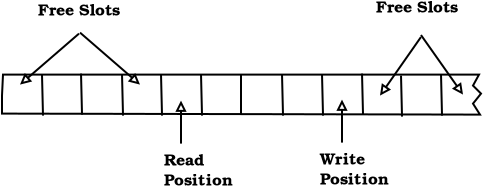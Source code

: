 <?xml version="1.0" encoding="UTF-8"?>
<dia:diagram xmlns:dia="http://www.lysator.liu.se/~alla/dia/"><dia:layer name="Background" visible="true"><dia:object type="Standard - Polygon" version="0" id="O0"><dia:attribute name="obj_pos"><dia:point val="5.1,6.05"/></dia:attribute><dia:attribute name="obj_bb"><dia:rectangle val="5,6;29.067,8.1"/></dia:attribute><dia:attribute name="poly_points"><dia:point val="5.1,6.05"/><dia:point val="28.9,6.05"/><dia:point val="28.6,6.6"/><dia:point val="29,7"/><dia:point val="28.6,7.5"/><dia:point val="28.95,8.05"/><dia:point val="5.05,8"/><dia:point val="5.05,7.1"/></dia:attribute><dia:attribute name="show_background"><dia:boolean val="true"/></dia:attribute></dia:object><dia:object type="Standard - Line" version="0" id="O1"><dia:attribute name="obj_pos"><dia:point val="7.05,6.05"/></dia:attribute><dia:attribute name="obj_bb"><dia:rectangle val="6.999,5.999;7.151,8.151"/></dia:attribute><dia:attribute name="conn_endpoints"><dia:point val="7.05,6.05"/><dia:point val="7.1,8.1"/></dia:attribute><dia:attribute name="numcp"><dia:int val="1"/></dia:attribute></dia:object><dia:object type="Standard - Line" version="0" id="O2"><dia:attribute name="obj_pos"><dia:point val="9.001,6.001"/></dia:attribute><dia:attribute name="obj_bb"><dia:rectangle val="8.95,5.95;9.102,8.102"/></dia:attribute><dia:attribute name="conn_endpoints"><dia:point val="9.001,6.001"/><dia:point val="9.051,8.051"/></dia:attribute><dia:attribute name="numcp"><dia:int val="1"/></dia:attribute></dia:object><dia:object type="Standard - Line" version="0" id="O3"><dia:attribute name="obj_pos"><dia:point val="11.051,6.051"/></dia:attribute><dia:attribute name="obj_bb"><dia:rectangle val="11,6;11.152,8.152"/></dia:attribute><dia:attribute name="conn_endpoints"><dia:point val="11.051,6.051"/><dia:point val="11.101,8.101"/></dia:attribute><dia:attribute name="numcp"><dia:int val="1"/></dia:attribute></dia:object><dia:object type="Standard - Line" version="0" id="O4"><dia:attribute name="obj_pos"><dia:point val="13.001,6.051"/></dia:attribute><dia:attribute name="obj_bb"><dia:rectangle val="12.95,6;13.102,8.152"/></dia:attribute><dia:attribute name="conn_endpoints"><dia:point val="13.001,6.051"/><dia:point val="13.051,8.101"/></dia:attribute><dia:attribute name="numcp"><dia:int val="1"/></dia:attribute></dia:object><dia:object type="Standard - Line" version="0" id="O5"><dia:attribute name="obj_pos"><dia:point val="15.001,6.051"/></dia:attribute><dia:attribute name="obj_bb"><dia:rectangle val="14.95,6;15.102,8.152"/></dia:attribute><dia:attribute name="conn_endpoints"><dia:point val="15.001,6.051"/><dia:point val="15.051,8.101"/></dia:attribute><dia:attribute name="numcp"><dia:int val="1"/></dia:attribute></dia:object><dia:object type="Standard - Line" version="0" id="O6"><dia:attribute name="obj_pos"><dia:point val="17,6.05"/></dia:attribute><dia:attribute name="obj_bb"><dia:rectangle val="16.95,6;17.05,8.075"/></dia:attribute><dia:attribute name="conn_endpoints"><dia:point val="17,6.05"/><dia:point val="17,8.025"/></dia:attribute><dia:attribute name="numcp"><dia:int val="1"/></dia:attribute><dia:connections><dia:connection handle="0" to="O0" connection="1"/><dia:connection handle="1" to="O0" connection="11"/></dia:connections></dia:object><dia:object type="Standard - Line" version="0" id="O7"><dia:attribute name="obj_pos"><dia:point val="19.051,6.051"/></dia:attribute><dia:attribute name="obj_bb"><dia:rectangle val="19,6;19.152,8.152"/></dia:attribute><dia:attribute name="conn_endpoints"><dia:point val="19.051,6.051"/><dia:point val="19.101,8.101"/></dia:attribute><dia:attribute name="numcp"><dia:int val="1"/></dia:attribute></dia:object><dia:object type="Standard - Line" version="0" id="O8"><dia:attribute name="obj_pos"><dia:point val="21.051,6.051"/></dia:attribute><dia:attribute name="obj_bb"><dia:rectangle val="21,6;21.152,8.152"/></dia:attribute><dia:attribute name="conn_endpoints"><dia:point val="21.051,6.051"/><dia:point val="21.101,8.101"/></dia:attribute><dia:attribute name="numcp"><dia:int val="1"/></dia:attribute></dia:object><dia:object type="Standard - Line" version="0" id="O9"><dia:attribute name="obj_pos"><dia:point val="23.051,6.001"/></dia:attribute><dia:attribute name="obj_bb"><dia:rectangle val="23,5.95;23.152,8.102"/></dia:attribute><dia:attribute name="conn_endpoints"><dia:point val="23.051,6.001"/><dia:point val="23.101,8.051"/></dia:attribute><dia:attribute name="numcp"><dia:int val="1"/></dia:attribute></dia:object><dia:object type="Standard - Line" version="0" id="O10"><dia:attribute name="obj_pos"><dia:point val="25.001,6.101"/></dia:attribute><dia:attribute name="obj_bb"><dia:rectangle val="24.95,6.05;25.102,8.202"/></dia:attribute><dia:attribute name="conn_endpoints"><dia:point val="25.001,6.101"/><dia:point val="25.051,8.151"/></dia:attribute><dia:attribute name="numcp"><dia:int val="1"/></dia:attribute></dia:object><dia:object type="Standard - Line" version="0" id="O11"><dia:attribute name="obj_pos"><dia:point val="27.001,6.051"/></dia:attribute><dia:attribute name="obj_bb"><dia:rectangle val="26.95,6;27.102,8.152"/></dia:attribute><dia:attribute name="conn_endpoints"><dia:point val="27.001,6.051"/><dia:point val="27.051,8.101"/></dia:attribute><dia:attribute name="numcp"><dia:int val="1"/></dia:attribute></dia:object><dia:object type="Standard - Text" version="0" id="O12"><dia:attribute name="obj_pos"><dia:point val="13.15,10.6"/></dia:attribute><dia:attribute name="obj_bb"><dia:rectangle val="13.15,9.75;16.764,11.9"/></dia:attribute><dia:attribute name="text"><dia:composite type="text"><dia:attribute name="string"><dia:string>#Read 
Position#</dia:string></dia:attribute><dia:attribute name="font"><dia:font name="Bookman-Demi"/></dia:attribute><dia:attribute name="height"><dia:real val="1"/></dia:attribute><dia:attribute name="pos"><dia:point val="13.15,10.6"/></dia:attribute><dia:attribute name="color"><dia:color val="#000000"/></dia:attribute><dia:attribute name="alignment"><dia:enum val="0"/></dia:attribute></dia:composite></dia:attribute></dia:object><dia:object type="Standard - Text" version="0" id="O13"><dia:attribute name="obj_pos"><dia:point val="20.95,10.55"/></dia:attribute><dia:attribute name="obj_bb"><dia:rectangle val="20.95,9.7;24.564,11.85"/></dia:attribute><dia:attribute name="text"><dia:composite type="text"><dia:attribute name="string"><dia:string>#Write
Position#</dia:string></dia:attribute><dia:attribute name="font"><dia:font name="Bookman-Demi"/></dia:attribute><dia:attribute name="height"><dia:real val="1"/></dia:attribute><dia:attribute name="pos"><dia:point val="20.95,10.55"/></dia:attribute><dia:attribute name="color"><dia:color val="#000000"/></dia:attribute><dia:attribute name="alignment"><dia:enum val="0"/></dia:attribute></dia:composite></dia:attribute></dia:object><dia:object type="Standard - Line" version="0" id="O14"><dia:attribute name="obj_pos"><dia:point val="14,9.5"/></dia:attribute><dia:attribute name="obj_bb"><dia:rectangle val="13.6,7.3;14.4,9.55"/></dia:attribute><dia:attribute name="conn_endpoints"><dia:point val="14,9.5"/><dia:point val="14,7.35"/></dia:attribute><dia:attribute name="numcp"><dia:int val="1"/></dia:attribute><dia:attribute name="line_width"><dia:real val="0.1"/></dia:attribute><dia:attribute name="end_arrow"><dia:enum val="2"/></dia:attribute><dia:attribute name="end_arrow_length"><dia:real val="0.4"/></dia:attribute><dia:attribute name="end_arrow_width"><dia:real val="0.4"/></dia:attribute></dia:object><dia:object type="Standard - Line" version="0" id="O15"><dia:attribute name="obj_pos"><dia:point val="22.05,9.45"/></dia:attribute><dia:attribute name="obj_bb"><dia:rectangle val="21.65,7.25;22.45,9.5"/></dia:attribute><dia:attribute name="conn_endpoints"><dia:point val="22.05,9.45"/><dia:point val="22.05,7.3"/></dia:attribute><dia:attribute name="numcp"><dia:int val="1"/></dia:attribute><dia:attribute name="line_width"><dia:real val="0.1"/></dia:attribute><dia:attribute name="end_arrow"><dia:enum val="2"/></dia:attribute><dia:attribute name="end_arrow_length"><dia:real val="0.4"/></dia:attribute><dia:attribute name="end_arrow_width"><dia:real val="0.4"/></dia:attribute></dia:object><dia:object type="Standard - Text" version="0" id="O16"><dia:attribute name="obj_pos"><dia:point val="6.85,3.1"/></dia:attribute><dia:attribute name="obj_bb"><dia:rectangle val="6.85,2.25;11.465,3.4"/></dia:attribute><dia:attribute name="text"><dia:composite type="text"><dia:attribute name="string"><dia:string>#Free Slots#</dia:string></dia:attribute><dia:attribute name="font"><dia:font name="Bookman-Demi"/></dia:attribute><dia:attribute name="height"><dia:real val="1"/></dia:attribute><dia:attribute name="pos"><dia:point val="6.85,3.1"/></dia:attribute><dia:attribute name="color"><dia:color val="#000000"/></dia:attribute><dia:attribute name="alignment"><dia:enum val="0"/></dia:attribute></dia:composite></dia:attribute></dia:object><dia:object type="Standard - Text" version="0" id="O17"><dia:attribute name="obj_pos"><dia:point val="23.75,2.95"/></dia:attribute><dia:attribute name="obj_bb"><dia:rectangle val="23.75,2.1;28.365,3.25"/></dia:attribute><dia:attribute name="text"><dia:composite type="text"><dia:attribute name="string"><dia:string>#Free Slots#</dia:string></dia:attribute><dia:attribute name="font"><dia:font name="Bookman-Demi"/></dia:attribute><dia:attribute name="height"><dia:real val="1"/></dia:attribute><dia:attribute name="pos"><dia:point val="23.75,2.95"/></dia:attribute><dia:attribute name="color"><dia:color val="#000000"/></dia:attribute><dia:attribute name="alignment"><dia:enum val="0"/></dia:attribute></dia:composite></dia:attribute></dia:object><dia:object type="Standard - Line" version="0" id="O18"><dia:attribute name="obj_pos"><dia:point val="8.95,3.95"/></dia:attribute><dia:attribute name="obj_bb"><dia:rectangle val="8.879,3.879;12.25,6.885"/></dia:attribute><dia:attribute name="conn_endpoints"><dia:point val="8.95,3.95"/><dia:point val="11.95,6.55"/></dia:attribute><dia:attribute name="numcp"><dia:int val="1"/></dia:attribute><dia:attribute name="line_width"><dia:real val="0.1"/></dia:attribute><dia:attribute name="end_arrow"><dia:enum val="2"/></dia:attribute><dia:attribute name="end_arrow_length"><dia:real val="0.4"/></dia:attribute><dia:attribute name="end_arrow_width"><dia:real val="0.4"/></dia:attribute></dia:object><dia:object type="Standard - Line" version="0" id="O19"><dia:attribute name="obj_pos"><dia:point val="8.9,4"/></dia:attribute><dia:attribute name="obj_bb"><dia:rectangle val="5.651,3.929;8.971,6.885"/></dia:attribute><dia:attribute name="conn_endpoints"><dia:point val="8.9,4"/><dia:point val="5.95,6.55"/></dia:attribute><dia:attribute name="numcp"><dia:int val="1"/></dia:attribute><dia:attribute name="line_width"><dia:real val="0.1"/></dia:attribute><dia:attribute name="end_arrow"><dia:enum val="2"/></dia:attribute><dia:attribute name="end_arrow_length"><dia:real val="0.4"/></dia:attribute><dia:attribute name="end_arrow_width"><dia:real val="0.4"/></dia:attribute></dia:object><dia:object type="Standard - Line" version="0" id="O20"><dia:attribute name="obj_pos"><dia:point val="25.999,4.071"/></dia:attribute><dia:attribute name="obj_bb"><dia:rectangle val="25.93,4.001;28.456,7.321"/></dia:attribute><dia:attribute name="conn_endpoints"><dia:point val="25.999,4.071"/><dia:point val="28.1,7.05"/></dia:attribute><dia:attribute name="numcp"><dia:int val="1"/></dia:attribute><dia:attribute name="line_width"><dia:real val="0.1"/></dia:attribute><dia:attribute name="end_arrow"><dia:enum val="2"/></dia:attribute><dia:attribute name="end_arrow_length"><dia:real val="0.4"/></dia:attribute><dia:attribute name="end_arrow_width"><dia:real val="0.4"/></dia:attribute></dia:object><dia:object type="Standard - Line" version="0" id="O21"><dia:attribute name="obj_pos"><dia:point val="25.999,4.171"/></dia:attribute><dia:attribute name="obj_bb"><dia:rectangle val="23.594,4.101;26.069,7.37"/></dia:attribute><dia:attribute name="conn_endpoints"><dia:point val="25.999,4.171"/><dia:point val="23.95,7.1"/></dia:attribute><dia:attribute name="numcp"><dia:int val="1"/></dia:attribute><dia:attribute name="line_width"><dia:real val="0.1"/></dia:attribute><dia:attribute name="end_arrow"><dia:enum val="2"/></dia:attribute><dia:attribute name="end_arrow_length"><dia:real val="0.4"/></dia:attribute><dia:attribute name="end_arrow_width"><dia:real val="0.4"/></dia:attribute></dia:object></dia:layer></dia:diagram>
